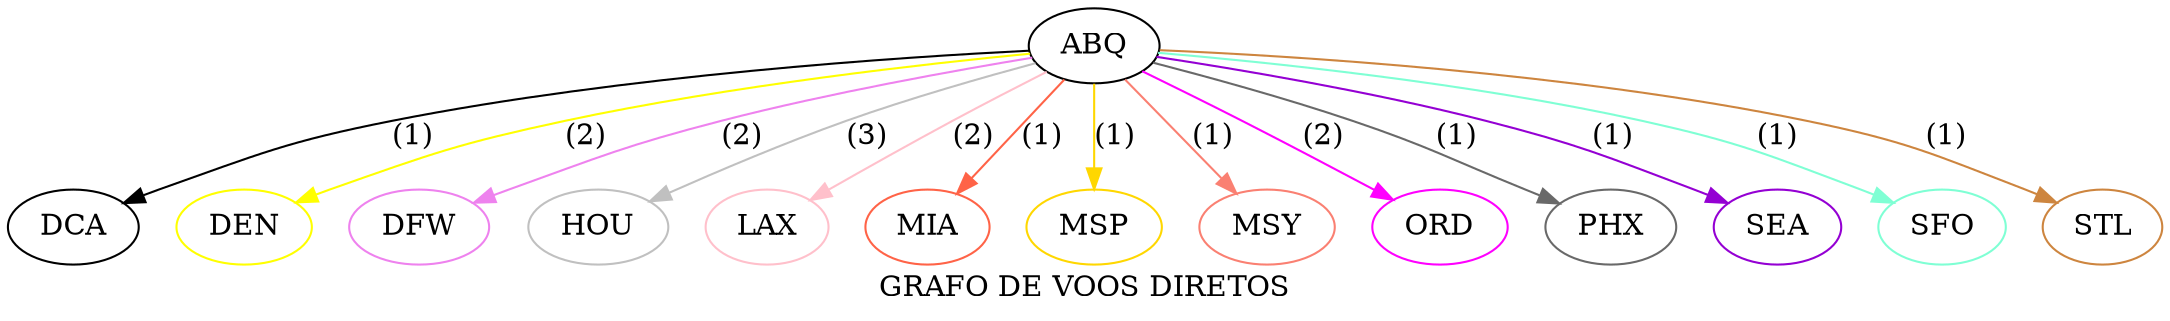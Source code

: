 digraph Voos
{
	label = "GRAFO DE VOOS DIRETOS";
	DCA[color=black];
	DEN[color=yellow];
	DFW[color=violet];
	HOU[color=gray];
	LAX[color=pink];
	MIA[color=tomato];
	MSP[color=gold];
	MSY[color=salmon];
	ORD[color=magenta];
	PHX[color=dimgray];
	SEA[color=darkviolet];
	SFO[color=Aquamarine];
	STL[color=peru];
	ABQ -> DCA[label = "(1)"][color=black];
	ABQ -> DEN[label = "(2)"][color=yellow];
	ABQ -> DFW[label = "(2)"][color=violet];
	ABQ -> HOU[label = "(3)"][color=gray];
	ABQ -> LAX[label = "(2)"][color=pink];
	ABQ -> MIA[label = "(1)"][color=tomato];
	ABQ -> MSP[label = "(1)"][color=gold];
	ABQ -> MSY[label = "(1)"][color=salmon];
	ABQ -> ORD[label = "(2)"][color=magenta];
	ABQ -> PHX[label = "(1)"][color=dimgray];
	ABQ -> SEA[label = "(1)"][color=darkviolet];
	ABQ -> SFO[label = "(1)"][color=Aquamarine];
	ABQ -> STL[label = "(1)"][color=peru];
}
